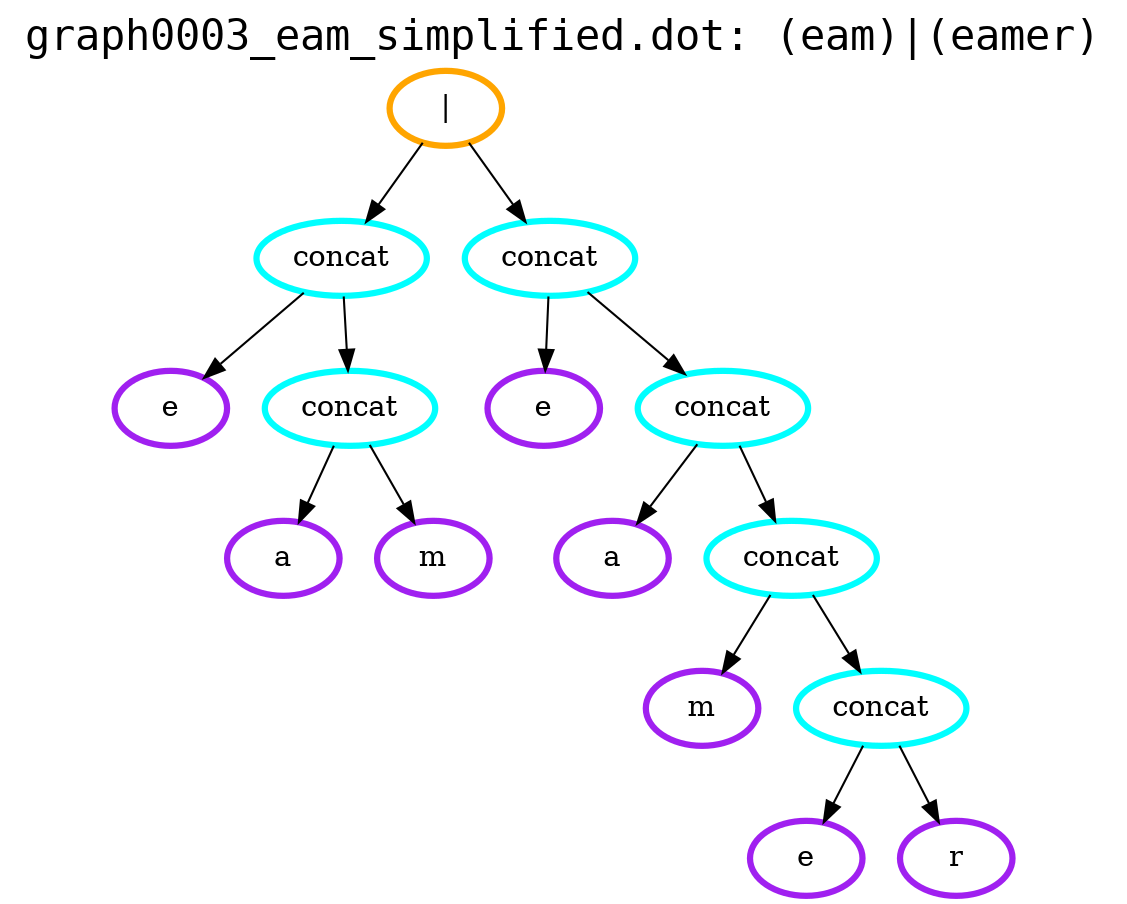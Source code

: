digraph G {
  labelloc="t";
  label="graph0003_eam_simplified.dot: (eam)|(eamer)";
  fontsize=20;
  fontname="Courier";
  wsthxthwyqgfqstxenlqgvjpbwufxm [label="|", color="orange", penwidth=3];
  wsthxthwyqgfqstxenlqgvjpbwufxm -> kkidxsieactuejilcqowxomazfgtun;
  kkidxsieactuejilcqowxomazfgtun [label="concat", color="cyan", penwidth=3];
  kkidxsieactuejilcqowxomazfgtun -> khwkbcammtitejurrwrvppccievbpe;
  khwkbcammtitejurrwrvppccievbpe [label="e", color="purple", penwidth=3];
  kkidxsieactuejilcqowxomazfgtun -> lzpuucnyicfcgzbnqanrvxgqdwozbf;
  lzpuucnyicfcgzbnqanrvxgqdwozbf [label="concat", color="cyan", penwidth=3];
  lzpuucnyicfcgzbnqanrvxgqdwozbf -> mlvxkwtzbkntfyfgnpyccjrfwuaqvo;
  mlvxkwtzbkntfyfgnpyccjrfwuaqvo [label="a", color="purple", penwidth=3];
  lzpuucnyicfcgzbnqanrvxgqdwozbf -> smbuhxhawrbfmbllfqmbpisyouelal;
  smbuhxhawrbfmbllfqmbpisyouelal [label="m", color="purple", penwidth=3];
  wsthxthwyqgfqstxenlqgvjpbwufxm -> yzjfpnonrjrjjivzectoblstwfemke;
  yzjfpnonrjrjjivzectoblstwfemke [label="concat", color="cyan", penwidth=3];
  yzjfpnonrjrjjivzectoblstwfemke -> jojmvglikqyljztkhekxlwdvphwhjk;
  jojmvglikqyljztkhekxlwdvphwhjk [label="e", color="purple", penwidth=3];
  yzjfpnonrjrjjivzectoblstwfemke -> lsqedgtvsqrcnorlwiygfmtbvitpda;
  lsqedgtvsqrcnorlwiygfmtbvitpda [label="concat", color="cyan", penwidth=3];
  lsqedgtvsqrcnorlwiygfmtbvitpda -> bglxyqtnadgppladqdynftbigpdnfl;
  bglxyqtnadgppladqdynftbigpdnfl [label="a", color="purple", penwidth=3];
  lsqedgtvsqrcnorlwiygfmtbvitpda -> onlhrthrpcqytlsxqjkvhxmswqeqqc;
  onlhrthrpcqytlsxqjkvhxmswqeqqc [label="concat", color="cyan", penwidth=3];
  onlhrthrpcqytlsxqjkvhxmswqeqqc -> afpzkuyagjmvydhniqxdqojgiybnrw;
  afpzkuyagjmvydhniqxdqojgiybnrw [label="m", color="purple", penwidth=3];
  onlhrthrpcqytlsxqjkvhxmswqeqqc -> ypmdyzuywqxqrmrlfsxqznsefzpdqy;
  ypmdyzuywqxqrmrlfsxqznsefzpdqy [label="concat", color="cyan", penwidth=3];
  ypmdyzuywqxqrmrlfsxqznsefzpdqy -> vxbxganwogorzbonxwjwpcwsosgail;
  vxbxganwogorzbonxwjwpcwsosgail [label="e", color="purple", penwidth=3];
  ypmdyzuywqxqrmrlfsxqznsefzpdqy -> lxsbxijuamjtxzkafpwztttxnjmwfv;
  lxsbxijuamjtxzkafpwztttxnjmwfv [label="r", color="purple", penwidth=3];
}
